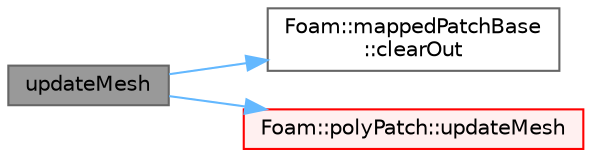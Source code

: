 digraph "updateMesh"
{
 // LATEX_PDF_SIZE
  bgcolor="transparent";
  edge [fontname=Helvetica,fontsize=10,labelfontname=Helvetica,labelfontsize=10];
  node [fontname=Helvetica,fontsize=10,shape=box,height=0.2,width=0.4];
  rankdir="LR";
  Node1 [id="Node000001",label="updateMesh",height=0.2,width=0.4,color="gray40", fillcolor="grey60", style="filled", fontcolor="black",tooltip=" "];
  Node1 -> Node2 [id="edge1_Node000001_Node000002",color="steelblue1",style="solid",tooltip=" "];
  Node2 [id="Node000002",label="Foam::mappedPatchBase\l::clearOut",height=0.2,width=0.4,color="grey40", fillcolor="white", style="filled",URL="$classFoam_1_1mappedPatchBase.html#af320697688df08f1438d37a86bcaf25d",tooltip=" "];
  Node1 -> Node3 [id="edge2_Node000001_Node000003",color="steelblue1",style="solid",tooltip=" "];
  Node3 [id="Node000003",label="Foam::polyPatch::updateMesh",height=0.2,width=0.4,color="red", fillcolor="#FFF0F0", style="filled",URL="$classFoam_1_1polyPatch.html#a06139aa7a91eeed82560f0c3d03d1845",tooltip=" "];
}
